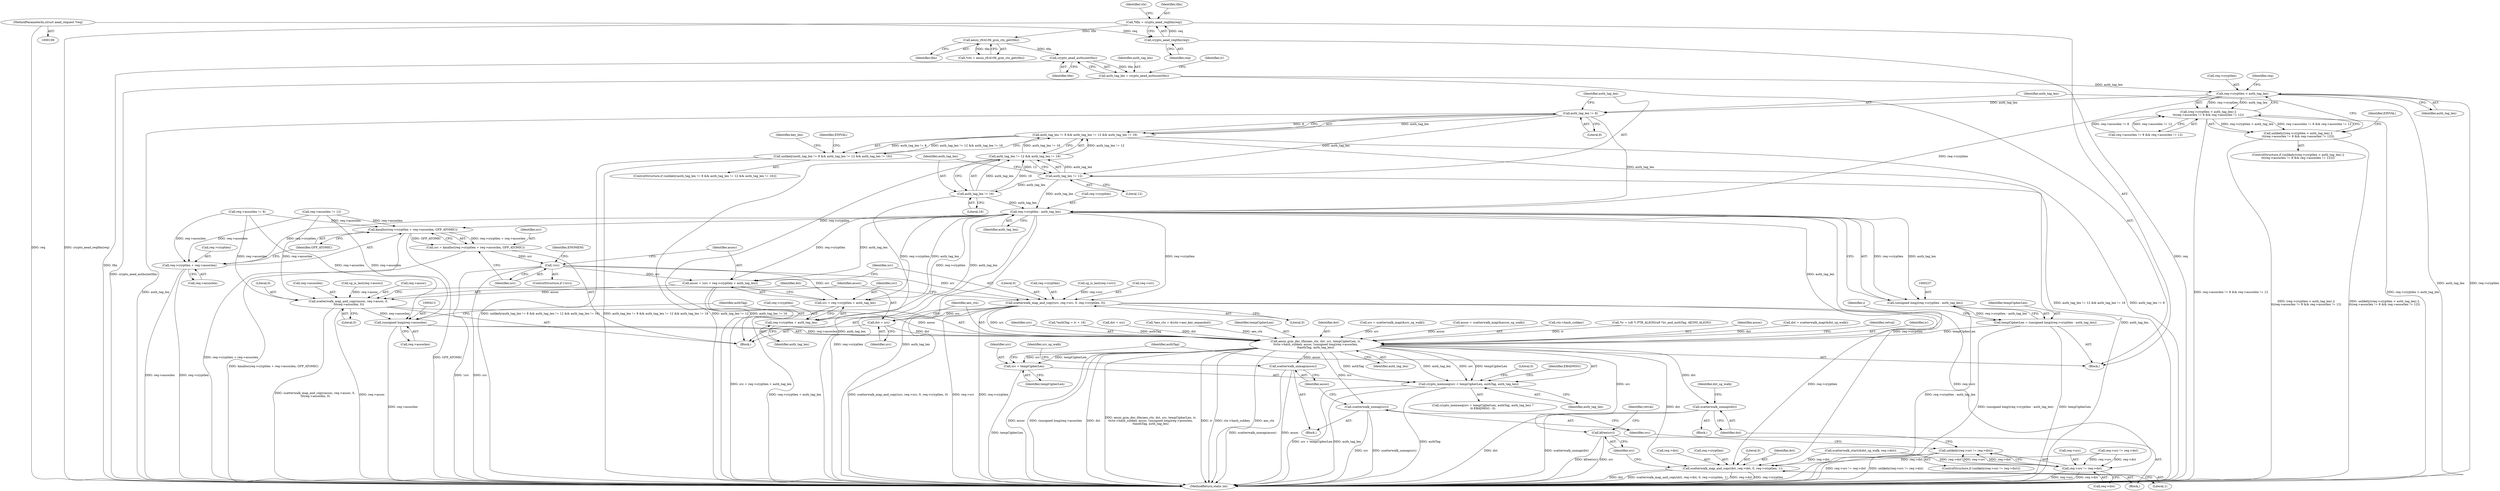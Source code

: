 digraph "1_linux_ccfe8c3f7e52ae83155cb038753f4c75b774ca8a@API" {
"1000157" [label="(Call,crypto_aead_authsize(tfm))"];
"1000137" [label="(Call,aesni_rfc4106_gcm_ctx_get(tfm))"];
"1000130" [label="(Call,*tfm = crypto_aead_reqtfm(req))"];
"1000132" [label="(Call,crypto_aead_reqtfm(req))"];
"1000107" [label="(MethodParameterIn,struct aead_request *req)"];
"1000155" [label="(Call,auth_tag_len = crypto_aead_authsize(tfm))"];
"1000183" [label="(Call,req->cryptlen < auth_tag_len)"];
"1000182" [label="(Call,(req->cryptlen < auth_tag_len) ||\n\t\t(req->assoclen != 8 && req->assoclen != 12))"];
"1000181" [label="(Call,unlikely((req->cryptlen < auth_tag_len) ||\n\t\t(req->assoclen != 8 && req->assoclen != 12)))"];
"1000205" [label="(Call,auth_tag_len != 8)"];
"1000204" [label="(Call,auth_tag_len != 8 && auth_tag_len != 12 && auth_tag_len != 16)"];
"1000203" [label="(Call,unlikely(auth_tag_len != 8 && auth_tag_len != 12 && auth_tag_len != 16))"];
"1000209" [label="(Call,auth_tag_len != 12)"];
"1000208" [label="(Call,auth_tag_len != 12 && auth_tag_len != 16)"];
"1000212" [label="(Call,auth_tag_len != 16)"];
"1000238" [label="(Call,req->cryptlen - auth_tag_len)"];
"1000236" [label="(Call,(unsigned long)(req->cryptlen - auth_tag_len))"];
"1000234" [label="(Call,tempCipherLen = (unsigned long)(req->cryptlen - auth_tag_len))"];
"1000402" [label="(Call,aesni_gcm_dec_tfm(aes_ctx, dst, src, tempCipherLen, iv,\n\t\tctx->hash_subkey, assoc, (unsigned long)req->assoclen,\n\t\tauthTag, auth_tag_len))"];
"1000422" [label="(Call,crypto_memneq(src + tempCipherLen, authTag, auth_tag_len))"];
"1000423" [label="(Call,src + tempCipherLen)"];
"1000444" [label="(Call,scatterwalk_unmap(dst))"];
"1000451" [label="(Call,scatterwalk_unmap(src))"];
"1000453" [label="(Call,scatterwalk_unmap(assoc))"];
"1000467" [label="(Call,scatterwalk_map_and_copy(dst, req->dst, 0, req->cryptlen, 1))"];
"1000477" [label="(Call,kfree(src))"];
"1000355" [label="(Call,kmalloc(req->cryptlen + req->assoclen, GFP_ATOMIC))"];
"1000353" [label="(Call,src = kmalloc(req->cryptlen + req->assoclen, GFP_ATOMIC))"];
"1000365" [label="(Call,!src)"];
"1000370" [label="(Call,assoc = (src + req->cryptlen + auth_tag_len))"];
"1000389" [label="(Call,scatterwalk_map_and_copy(assoc, req->assoc, 0,\n \t\t\treq->assoclen, 0))"];
"1000412" [label="(Call,(unsigned long)req->assoclen)"];
"1000372" [label="(Call,src + req->cryptlen + auth_tag_len)"];
"1000379" [label="(Call,scatterwalk_map_and_copy(src, req->src, 0, req->cryptlen, 0))"];
"1000399" [label="(Call,dst = src)"];
"1000436" [label="(Call,req->src != req->dst)"];
"1000435" [label="(Call,unlikely(req->src != req->dst))"];
"1000356" [label="(Call,req->cryptlen + req->assoclen)"];
"1000374" [label="(Call,req->cryptlen + auth_tag_len)"];
"1000405" [label="(Identifier,src)"];
"1000238" [label="(Call,req->cryptlen - auth_tag_len)"];
"1000206" [label="(Identifier,auth_tag_len)"];
"1000395" [label="(Call,req->assoclen)"];
"1000389" [label="(Call,scatterwalk_map_and_copy(assoc, req->assoc, 0,\n \t\t\treq->assoclen, 0))"];
"1000401" [label="(Identifier,src)"];
"1000478" [label="(Identifier,src)"];
"1000422" [label="(Call,crypto_memneq(src + tempCipherLen, authTag, auth_tag_len))"];
"1000357" [label="(Call,req->cryptlen)"];
"1000425" [label="(Identifier,tempCipherLen)"];
"1000378" [label="(Identifier,auth_tag_len)"];
"1000364" [label="(ControlStructure,if (!src))"];
"1000130" [label="(Call,*tfm = crypto_aead_reqtfm(req))"];
"1000430" [label="(Literal,0)"];
"1000332" [label="(Call,req->src != req->dst)"];
"1000444" [label="(Call,scatterwalk_unmap(dst))"];
"1000466" [label="(Block,)"];
"1000136" [label="(Identifier,ctx)"];
"1000400" [label="(Identifier,dst)"];
"1000480" [label="(Identifier,retval)"];
"1000235" [label="(Identifier,tempCipherLen)"];
"1000171" [label="(Call,*authTag = iv + 16)"];
"1000467" [label="(Call,scatterwalk_map_and_copy(dst, req->dst, 0, req->cryptlen, 1))"];
"1000327" [label="(Call,dst = src)"];
"1000184" [label="(Call,req->cryptlen)"];
"1000213" [label="(Identifier,auth_tag_len)"];
"1000380" [label="(Identifier,src)"];
"1000472" [label="(Literal,0)"];
"1000188" [label="(Call,req->assoclen != 8 && req->assoclen != 12)"];
"1000421" [label="(Call,crypto_memneq(src + tempCipherLen, authTag, auth_tag_len) ?\n\t\t-EBADMSG : 0)"];
"1000468" [label="(Identifier,dst)"];
"1000239" [label="(Call,req->cryptlen)"];
"1000433" [label="(Block,)"];
"1000148" [label="(Call,*aes_ctx = &(ctx->aes_key_expanded))"];
"1000205" [label="(Call,auth_tag_len != 8)"];
"1000402" [label="(Call,aesni_gcm_dec_tfm(aes_ctx, dst, src, tempCipherLen, iv,\n\t\tctx->hash_subkey, assoc, (unsigned long)req->assoclen,\n\t\tauthTag, auth_tag_len))"];
"1000194" [label="(Call,req->assoclen != 12)"];
"1000384" [label="(Literal,0)"];
"1000208" [label="(Call,auth_tag_len != 12 && auth_tag_len != 16)"];
"1000477" [label="(Call,kfree(src))"];
"1000374" [label="(Call,req->cryptlen + auth_tag_len)"];
"1000451" [label="(Call,scatterwalk_unmap(src))"];
"1000406" [label="(Identifier,tempCipherLen)"];
"1000214" [label="(Literal,16)"];
"1000373" [label="(Identifier,src)"];
"1000404" [label="(Identifier,dst)"];
"1000340" [label="(Call,scatterwalk_start(&dst_sg_walk, req->dst))"];
"1000385" [label="(Call,req->cryptlen)"];
"1000131" [label="(Identifier,tfm)"];
"1000448" [label="(Identifier,dst_sg_walk)"];
"1000297" [label="(Call,sg_is_last(req->assoc))"];
"1000317" [label="(Call,src = scatterwalk_map(&src_sg_walk))"];
"1000156" [label="(Identifier,auth_tag_len)"];
"1000204" [label="(Call,auth_tag_len != 8 && auth_tag_len != 12 && auth_tag_len != 16)"];
"1000322" [label="(Call,assoc = scatterwalk_map(&assoc_sg_walk))"];
"1000236" [label="(Call,(unsigned long)(req->cryptlen - auth_tag_len))"];
"1000137" [label="(Call,aesni_rfc4106_gcm_ctx_get(tfm))"];
"1000217" [label="(Identifier,EINVAL)"];
"1000155" [label="(Call,auth_tag_len = crypto_aead_authsize(tfm))"];
"1000469" [label="(Call,req->dst)"];
"1000370" [label="(Call,assoc = (src + req->cryptlen + auth_tag_len))"];
"1000180" [label="(ControlStructure,if (unlikely((req->cryptlen < auth_tag_len) ||\n\t\t(req->assoclen != 8 && req->assoclen != 12))))"];
"1000158" [label="(Identifier,tfm)"];
"1000132" [label="(Call,crypto_aead_reqtfm(req))"];
"1000211" [label="(Literal,12)"];
"1000202" [label="(ControlStructure,if (unlikely(auth_tag_len != 8 && auth_tag_len != 12 && auth_tag_len != 16)))"];
"1000418" [label="(Identifier,auth_tag_len)"];
"1000412" [label="(Call,(unsigned long)req->assoclen)"];
"1000417" [label="(Identifier,authTag)"];
"1000133" [label="(Identifier,req)"];
"1000245" [label="(Identifier,i)"];
"1000390" [label="(Identifier,assoc)"];
"1000354" [label="(Identifier,src)"];
"1000427" [label="(Identifier,auth_tag_len)"];
"1000293" [label="(Call,sg_is_last(req->src))"];
"1000207" [label="(Literal,8)"];
"1000457" [label="(Identifier,src_sg_walk)"];
"1000440" [label="(Call,req->dst)"];
"1000452" [label="(Identifier,src)"];
"1000182" [label="(Call,(req->cryptlen < auth_tag_len) ||\n\t\t(req->assoclen != 8 && req->assoclen != 12))"];
"1000453" [label="(Call,scatterwalk_unmap(assoc))"];
"1000436" [label="(Call,req->src != req->dst)"];
"1000481" [label="(MethodReturn,static int)"];
"1000398" [label="(Literal,0)"];
"1000435" [label="(Call,unlikely(req->src != req->dst))"];
"1000360" [label="(Call,req->assoclen)"];
"1000203" [label="(Call,unlikely(auth_tag_len != 8 && auth_tag_len != 12 && auth_tag_len != 16))"];
"1000222" [label="(Identifier,key_len)"];
"1000443" [label="(Block,)"];
"1000187" [label="(Identifier,auth_tag_len)"];
"1000391" [label="(Call,req->assoc)"];
"1000403" [label="(Identifier,aes_ctx)"];
"1000408" [label="(Call,ctx->hash_subkey)"];
"1000135" [label="(Call,*ctx = aesni_rfc4106_gcm_ctx_get(tfm))"];
"1000363" [label="(Identifier,GFP_ATOMIC)"];
"1000414" [label="(Call,req->assoclen)"];
"1000189" [label="(Call,req->assoclen != 8)"];
"1000445" [label="(Identifier,dst)"];
"1000242" [label="(Identifier,auth_tag_len)"];
"1000161" [label="(Call,*iv = (u8 *) PTR_ALIGN((u8 *)iv_and_authTag, AESNI_ALIGN))"];
"1000366" [label="(Identifier,src)"];
"1000424" [label="(Identifier,src)"];
"1000138" [label="(Identifier,tfm)"];
"1000381" [label="(Call,req->src)"];
"1000365" [label="(Call,!src)"];
"1000191" [label="(Identifier,req)"];
"1000379" [label="(Call,scatterwalk_map_and_copy(src, req->src, 0, req->cryptlen, 0))"];
"1000210" [label="(Identifier,auth_tag_len)"];
"1000399" [label="(Call,dst = src)"];
"1000355" [label="(Call,kmalloc(req->cryptlen + req->assoclen, GFP_ATOMIC))"];
"1000353" [label="(Call,src = kmalloc(req->cryptlen + req->assoclen, GFP_ATOMIC))"];
"1000371" [label="(Identifier,assoc)"];
"1000429" [label="(Identifier,EBADMSG)"];
"1000454" [label="(Identifier,assoc)"];
"1000369" [label="(Identifier,ENOMEM)"];
"1000476" [label="(Literal,1)"];
"1000209" [label="(Call,auth_tag_len != 12)"];
"1000423" [label="(Call,src + tempCipherLen)"];
"1000212" [label="(Call,auth_tag_len != 16)"];
"1000356" [label="(Call,req->cryptlen + req->assoclen)"];
"1000372" [label="(Call,src + req->cryptlen + auth_tag_len)"];
"1000426" [label="(Identifier,authTag)"];
"1000437" [label="(Call,req->src)"];
"1000234" [label="(Call,tempCipherLen = (unsigned long)(req->cryptlen - auth_tag_len))"];
"1000411" [label="(Identifier,assoc)"];
"1000473" [label="(Call,req->cryptlen)"];
"1000181" [label="(Call,unlikely((req->cryptlen < auth_tag_len) ||\n\t\t(req->assoclen != 8 && req->assoclen != 12)))"];
"1000346" [label="(Call,dst = scatterwalk_map(&dst_sg_walk))"];
"1000183" [label="(Call,req->cryptlen < auth_tag_len)"];
"1000388" [label="(Literal,0)"];
"1000394" [label="(Literal,0)"];
"1000375" [label="(Call,req->cryptlen)"];
"1000434" [label="(ControlStructure,if (unlikely(req->src != req->dst)))"];
"1000162" [label="(Identifier,iv)"];
"1000201" [label="(Identifier,EINVAL)"];
"1000107" [label="(MethodParameterIn,struct aead_request *req)"];
"1000108" [label="(Block,)"];
"1000420" [label="(Identifier,retval)"];
"1000407" [label="(Identifier,iv)"];
"1000157" [label="(Call,crypto_aead_authsize(tfm))"];
"1000352" [label="(Block,)"];
"1000157" -> "1000155"  [label="AST: "];
"1000157" -> "1000158"  [label="CFG: "];
"1000158" -> "1000157"  [label="AST: "];
"1000155" -> "1000157"  [label="CFG: "];
"1000157" -> "1000481"  [label="DDG: tfm"];
"1000157" -> "1000155"  [label="DDG: tfm"];
"1000137" -> "1000157"  [label="DDG: tfm"];
"1000137" -> "1000135"  [label="AST: "];
"1000137" -> "1000138"  [label="CFG: "];
"1000138" -> "1000137"  [label="AST: "];
"1000135" -> "1000137"  [label="CFG: "];
"1000137" -> "1000135"  [label="DDG: tfm"];
"1000130" -> "1000137"  [label="DDG: tfm"];
"1000130" -> "1000108"  [label="AST: "];
"1000130" -> "1000132"  [label="CFG: "];
"1000131" -> "1000130"  [label="AST: "];
"1000132" -> "1000130"  [label="AST: "];
"1000136" -> "1000130"  [label="CFG: "];
"1000130" -> "1000481"  [label="DDG: crypto_aead_reqtfm(req)"];
"1000132" -> "1000130"  [label="DDG: req"];
"1000132" -> "1000133"  [label="CFG: "];
"1000133" -> "1000132"  [label="AST: "];
"1000132" -> "1000481"  [label="DDG: req"];
"1000107" -> "1000132"  [label="DDG: req"];
"1000107" -> "1000106"  [label="AST: "];
"1000107" -> "1000481"  [label="DDG: req"];
"1000155" -> "1000108"  [label="AST: "];
"1000156" -> "1000155"  [label="AST: "];
"1000162" -> "1000155"  [label="CFG: "];
"1000155" -> "1000481"  [label="DDG: crypto_aead_authsize(tfm)"];
"1000155" -> "1000183"  [label="DDG: auth_tag_len"];
"1000183" -> "1000182"  [label="AST: "];
"1000183" -> "1000187"  [label="CFG: "];
"1000184" -> "1000183"  [label="AST: "];
"1000187" -> "1000183"  [label="AST: "];
"1000191" -> "1000183"  [label="CFG: "];
"1000182" -> "1000183"  [label="CFG: "];
"1000183" -> "1000481"  [label="DDG: auth_tag_len"];
"1000183" -> "1000481"  [label="DDG: req->cryptlen"];
"1000183" -> "1000182"  [label="DDG: req->cryptlen"];
"1000183" -> "1000182"  [label="DDG: auth_tag_len"];
"1000183" -> "1000205"  [label="DDG: auth_tag_len"];
"1000183" -> "1000238"  [label="DDG: req->cryptlen"];
"1000182" -> "1000181"  [label="AST: "];
"1000182" -> "1000188"  [label="CFG: "];
"1000188" -> "1000182"  [label="AST: "];
"1000181" -> "1000182"  [label="CFG: "];
"1000182" -> "1000481"  [label="DDG: req->assoclen != 8 && req->assoclen != 12"];
"1000182" -> "1000481"  [label="DDG: req->cryptlen < auth_tag_len"];
"1000182" -> "1000181"  [label="DDG: req->cryptlen < auth_tag_len"];
"1000182" -> "1000181"  [label="DDG: req->assoclen != 8 && req->assoclen != 12"];
"1000188" -> "1000182"  [label="DDG: req->assoclen != 8"];
"1000188" -> "1000182"  [label="DDG: req->assoclen != 12"];
"1000181" -> "1000180"  [label="AST: "];
"1000201" -> "1000181"  [label="CFG: "];
"1000206" -> "1000181"  [label="CFG: "];
"1000181" -> "1000481"  [label="DDG: (req->cryptlen < auth_tag_len) ||\n\t\t(req->assoclen != 8 && req->assoclen != 12)"];
"1000181" -> "1000481"  [label="DDG: unlikely((req->cryptlen < auth_tag_len) ||\n\t\t(req->assoclen != 8 && req->assoclen != 12))"];
"1000205" -> "1000204"  [label="AST: "];
"1000205" -> "1000207"  [label="CFG: "];
"1000206" -> "1000205"  [label="AST: "];
"1000207" -> "1000205"  [label="AST: "];
"1000210" -> "1000205"  [label="CFG: "];
"1000204" -> "1000205"  [label="CFG: "];
"1000205" -> "1000481"  [label="DDG: auth_tag_len"];
"1000205" -> "1000204"  [label="DDG: auth_tag_len"];
"1000205" -> "1000204"  [label="DDG: 8"];
"1000205" -> "1000209"  [label="DDG: auth_tag_len"];
"1000205" -> "1000238"  [label="DDG: auth_tag_len"];
"1000204" -> "1000203"  [label="AST: "];
"1000204" -> "1000208"  [label="CFG: "];
"1000208" -> "1000204"  [label="AST: "];
"1000203" -> "1000204"  [label="CFG: "];
"1000204" -> "1000481"  [label="DDG: auth_tag_len != 12 && auth_tag_len != 16"];
"1000204" -> "1000481"  [label="DDG: auth_tag_len != 8"];
"1000204" -> "1000203"  [label="DDG: auth_tag_len != 8"];
"1000204" -> "1000203"  [label="DDG: auth_tag_len != 12 && auth_tag_len != 16"];
"1000208" -> "1000204"  [label="DDG: auth_tag_len != 12"];
"1000208" -> "1000204"  [label="DDG: auth_tag_len != 16"];
"1000203" -> "1000202"  [label="AST: "];
"1000217" -> "1000203"  [label="CFG: "];
"1000222" -> "1000203"  [label="CFG: "];
"1000203" -> "1000481"  [label="DDG: unlikely(auth_tag_len != 8 && auth_tag_len != 12 && auth_tag_len != 16)"];
"1000203" -> "1000481"  [label="DDG: auth_tag_len != 8 && auth_tag_len != 12 && auth_tag_len != 16"];
"1000209" -> "1000208"  [label="AST: "];
"1000209" -> "1000211"  [label="CFG: "];
"1000210" -> "1000209"  [label="AST: "];
"1000211" -> "1000209"  [label="AST: "];
"1000213" -> "1000209"  [label="CFG: "];
"1000208" -> "1000209"  [label="CFG: "];
"1000209" -> "1000481"  [label="DDG: auth_tag_len"];
"1000209" -> "1000208"  [label="DDG: auth_tag_len"];
"1000209" -> "1000208"  [label="DDG: 12"];
"1000209" -> "1000212"  [label="DDG: auth_tag_len"];
"1000209" -> "1000238"  [label="DDG: auth_tag_len"];
"1000208" -> "1000212"  [label="CFG: "];
"1000212" -> "1000208"  [label="AST: "];
"1000208" -> "1000481"  [label="DDG: auth_tag_len != 12"];
"1000208" -> "1000481"  [label="DDG: auth_tag_len != 16"];
"1000212" -> "1000208"  [label="DDG: auth_tag_len"];
"1000212" -> "1000208"  [label="DDG: 16"];
"1000212" -> "1000214"  [label="CFG: "];
"1000213" -> "1000212"  [label="AST: "];
"1000214" -> "1000212"  [label="AST: "];
"1000212" -> "1000481"  [label="DDG: auth_tag_len"];
"1000212" -> "1000238"  [label="DDG: auth_tag_len"];
"1000238" -> "1000236"  [label="AST: "];
"1000238" -> "1000242"  [label="CFG: "];
"1000239" -> "1000238"  [label="AST: "];
"1000242" -> "1000238"  [label="AST: "];
"1000236" -> "1000238"  [label="CFG: "];
"1000238" -> "1000481"  [label="DDG: req->cryptlen"];
"1000238" -> "1000481"  [label="DDG: auth_tag_len"];
"1000238" -> "1000236"  [label="DDG: req->cryptlen"];
"1000238" -> "1000236"  [label="DDG: auth_tag_len"];
"1000238" -> "1000355"  [label="DDG: req->cryptlen"];
"1000238" -> "1000356"  [label="DDG: req->cryptlen"];
"1000238" -> "1000370"  [label="DDG: req->cryptlen"];
"1000238" -> "1000370"  [label="DDG: auth_tag_len"];
"1000238" -> "1000372"  [label="DDG: req->cryptlen"];
"1000238" -> "1000372"  [label="DDG: auth_tag_len"];
"1000238" -> "1000374"  [label="DDG: req->cryptlen"];
"1000238" -> "1000374"  [label="DDG: auth_tag_len"];
"1000238" -> "1000379"  [label="DDG: req->cryptlen"];
"1000238" -> "1000402"  [label="DDG: auth_tag_len"];
"1000238" -> "1000467"  [label="DDG: req->cryptlen"];
"1000236" -> "1000234"  [label="AST: "];
"1000237" -> "1000236"  [label="AST: "];
"1000234" -> "1000236"  [label="CFG: "];
"1000236" -> "1000481"  [label="DDG: req->cryptlen - auth_tag_len"];
"1000236" -> "1000234"  [label="DDG: req->cryptlen - auth_tag_len"];
"1000234" -> "1000108"  [label="AST: "];
"1000235" -> "1000234"  [label="AST: "];
"1000245" -> "1000234"  [label="CFG: "];
"1000234" -> "1000481"  [label="DDG: (unsigned long)(req->cryptlen - auth_tag_len)"];
"1000234" -> "1000481"  [label="DDG: tempCipherLen"];
"1000234" -> "1000402"  [label="DDG: tempCipherLen"];
"1000402" -> "1000108"  [label="AST: "];
"1000402" -> "1000418"  [label="CFG: "];
"1000403" -> "1000402"  [label="AST: "];
"1000404" -> "1000402"  [label="AST: "];
"1000405" -> "1000402"  [label="AST: "];
"1000406" -> "1000402"  [label="AST: "];
"1000407" -> "1000402"  [label="AST: "];
"1000408" -> "1000402"  [label="AST: "];
"1000411" -> "1000402"  [label="AST: "];
"1000412" -> "1000402"  [label="AST: "];
"1000417" -> "1000402"  [label="AST: "];
"1000418" -> "1000402"  [label="AST: "];
"1000420" -> "1000402"  [label="CFG: "];
"1000402" -> "1000481"  [label="DDG: assoc"];
"1000402" -> "1000481"  [label="DDG: (unsigned long)req->assoclen"];
"1000402" -> "1000481"  [label="DDG: dst"];
"1000402" -> "1000481"  [label="DDG: aesni_gcm_dec_tfm(aes_ctx, dst, src, tempCipherLen, iv,\n\t\tctx->hash_subkey, assoc, (unsigned long)req->assoclen,\n\t\tauthTag, auth_tag_len)"];
"1000402" -> "1000481"  [label="DDG: iv"];
"1000402" -> "1000481"  [label="DDG: ctx->hash_subkey"];
"1000402" -> "1000481"  [label="DDG: aes_ctx"];
"1000148" -> "1000402"  [label="DDG: aes_ctx"];
"1000327" -> "1000402"  [label="DDG: dst"];
"1000346" -> "1000402"  [label="DDG: dst"];
"1000399" -> "1000402"  [label="DDG: dst"];
"1000379" -> "1000402"  [label="DDG: src"];
"1000317" -> "1000402"  [label="DDG: src"];
"1000161" -> "1000402"  [label="DDG: iv"];
"1000389" -> "1000402"  [label="DDG: assoc"];
"1000322" -> "1000402"  [label="DDG: assoc"];
"1000412" -> "1000402"  [label="DDG: req->assoclen"];
"1000171" -> "1000402"  [label="DDG: authTag"];
"1000402" -> "1000422"  [label="DDG: src"];
"1000402" -> "1000422"  [label="DDG: tempCipherLen"];
"1000402" -> "1000422"  [label="DDG: authTag"];
"1000402" -> "1000422"  [label="DDG: auth_tag_len"];
"1000402" -> "1000423"  [label="DDG: src"];
"1000402" -> "1000423"  [label="DDG: tempCipherLen"];
"1000402" -> "1000444"  [label="DDG: dst"];
"1000402" -> "1000451"  [label="DDG: src"];
"1000402" -> "1000453"  [label="DDG: assoc"];
"1000402" -> "1000467"  [label="DDG: dst"];
"1000402" -> "1000477"  [label="DDG: src"];
"1000422" -> "1000421"  [label="AST: "];
"1000422" -> "1000427"  [label="CFG: "];
"1000423" -> "1000422"  [label="AST: "];
"1000426" -> "1000422"  [label="AST: "];
"1000427" -> "1000422"  [label="AST: "];
"1000429" -> "1000422"  [label="CFG: "];
"1000430" -> "1000422"  [label="CFG: "];
"1000422" -> "1000481"  [label="DDG: auth_tag_len"];
"1000422" -> "1000481"  [label="DDG: authTag"];
"1000422" -> "1000481"  [label="DDG: src + tempCipherLen"];
"1000423" -> "1000425"  [label="CFG: "];
"1000424" -> "1000423"  [label="AST: "];
"1000425" -> "1000423"  [label="AST: "];
"1000426" -> "1000423"  [label="CFG: "];
"1000423" -> "1000481"  [label="DDG: tempCipherLen"];
"1000444" -> "1000443"  [label="AST: "];
"1000444" -> "1000445"  [label="CFG: "];
"1000445" -> "1000444"  [label="AST: "];
"1000448" -> "1000444"  [label="CFG: "];
"1000444" -> "1000481"  [label="DDG: dst"];
"1000444" -> "1000481"  [label="DDG: scatterwalk_unmap(dst)"];
"1000451" -> "1000433"  [label="AST: "];
"1000451" -> "1000452"  [label="CFG: "];
"1000452" -> "1000451"  [label="AST: "];
"1000454" -> "1000451"  [label="CFG: "];
"1000451" -> "1000481"  [label="DDG: src"];
"1000451" -> "1000481"  [label="DDG: scatterwalk_unmap(src)"];
"1000453" -> "1000433"  [label="AST: "];
"1000453" -> "1000454"  [label="CFG: "];
"1000454" -> "1000453"  [label="AST: "];
"1000457" -> "1000453"  [label="CFG: "];
"1000453" -> "1000481"  [label="DDG: scatterwalk_unmap(assoc)"];
"1000453" -> "1000481"  [label="DDG: assoc"];
"1000467" -> "1000466"  [label="AST: "];
"1000467" -> "1000476"  [label="CFG: "];
"1000468" -> "1000467"  [label="AST: "];
"1000469" -> "1000467"  [label="AST: "];
"1000472" -> "1000467"  [label="AST: "];
"1000473" -> "1000467"  [label="AST: "];
"1000476" -> "1000467"  [label="AST: "];
"1000478" -> "1000467"  [label="CFG: "];
"1000467" -> "1000481"  [label="DDG: dst"];
"1000467" -> "1000481"  [label="DDG: scatterwalk_map_and_copy(dst, req->dst, 0, req->cryptlen, 1)"];
"1000467" -> "1000481"  [label="DDG: req->dst"];
"1000467" -> "1000481"  [label="DDG: req->cryptlen"];
"1000332" -> "1000467"  [label="DDG: req->dst"];
"1000340" -> "1000467"  [label="DDG: req->dst"];
"1000379" -> "1000467"  [label="DDG: req->cryptlen"];
"1000477" -> "1000466"  [label="AST: "];
"1000477" -> "1000478"  [label="CFG: "];
"1000478" -> "1000477"  [label="AST: "];
"1000480" -> "1000477"  [label="CFG: "];
"1000477" -> "1000481"  [label="DDG: kfree(src)"];
"1000477" -> "1000481"  [label="DDG: src"];
"1000355" -> "1000353"  [label="AST: "];
"1000355" -> "1000363"  [label="CFG: "];
"1000356" -> "1000355"  [label="AST: "];
"1000363" -> "1000355"  [label="AST: "];
"1000353" -> "1000355"  [label="CFG: "];
"1000355" -> "1000481"  [label="DDG: req->cryptlen + req->assoclen"];
"1000355" -> "1000481"  [label="DDG: GFP_ATOMIC"];
"1000355" -> "1000353"  [label="DDG: req->cryptlen + req->assoclen"];
"1000355" -> "1000353"  [label="DDG: GFP_ATOMIC"];
"1000189" -> "1000355"  [label="DDG: req->assoclen"];
"1000194" -> "1000355"  [label="DDG: req->assoclen"];
"1000353" -> "1000352"  [label="AST: "];
"1000354" -> "1000353"  [label="AST: "];
"1000366" -> "1000353"  [label="CFG: "];
"1000353" -> "1000481"  [label="DDG: kmalloc(req->cryptlen + req->assoclen, GFP_ATOMIC)"];
"1000353" -> "1000365"  [label="DDG: src"];
"1000365" -> "1000364"  [label="AST: "];
"1000365" -> "1000366"  [label="CFG: "];
"1000366" -> "1000365"  [label="AST: "];
"1000369" -> "1000365"  [label="CFG: "];
"1000371" -> "1000365"  [label="CFG: "];
"1000365" -> "1000481"  [label="DDG: !src"];
"1000365" -> "1000481"  [label="DDG: src"];
"1000365" -> "1000370"  [label="DDG: src"];
"1000365" -> "1000372"  [label="DDG: src"];
"1000365" -> "1000379"  [label="DDG: src"];
"1000370" -> "1000352"  [label="AST: "];
"1000370" -> "1000372"  [label="CFG: "];
"1000371" -> "1000370"  [label="AST: "];
"1000372" -> "1000370"  [label="AST: "];
"1000380" -> "1000370"  [label="CFG: "];
"1000370" -> "1000481"  [label="DDG: src + req->cryptlen + auth_tag_len"];
"1000370" -> "1000389"  [label="DDG: assoc"];
"1000389" -> "1000352"  [label="AST: "];
"1000389" -> "1000398"  [label="CFG: "];
"1000390" -> "1000389"  [label="AST: "];
"1000391" -> "1000389"  [label="AST: "];
"1000394" -> "1000389"  [label="AST: "];
"1000395" -> "1000389"  [label="AST: "];
"1000398" -> "1000389"  [label="AST: "];
"1000400" -> "1000389"  [label="CFG: "];
"1000389" -> "1000481"  [label="DDG: scatterwalk_map_and_copy(assoc, req->assoc, 0,\n \t\t\treq->assoclen, 0)"];
"1000389" -> "1000481"  [label="DDG: req->assoc"];
"1000297" -> "1000389"  [label="DDG: req->assoc"];
"1000189" -> "1000389"  [label="DDG: req->assoclen"];
"1000194" -> "1000389"  [label="DDG: req->assoclen"];
"1000389" -> "1000412"  [label="DDG: req->assoclen"];
"1000412" -> "1000414"  [label="CFG: "];
"1000413" -> "1000412"  [label="AST: "];
"1000414" -> "1000412"  [label="AST: "];
"1000417" -> "1000412"  [label="CFG: "];
"1000412" -> "1000481"  [label="DDG: req->assoclen"];
"1000189" -> "1000412"  [label="DDG: req->assoclen"];
"1000194" -> "1000412"  [label="DDG: req->assoclen"];
"1000372" -> "1000374"  [label="CFG: "];
"1000373" -> "1000372"  [label="AST: "];
"1000374" -> "1000372"  [label="AST: "];
"1000372" -> "1000481"  [label="DDG: req->cryptlen + auth_tag_len"];
"1000379" -> "1000352"  [label="AST: "];
"1000379" -> "1000388"  [label="CFG: "];
"1000380" -> "1000379"  [label="AST: "];
"1000381" -> "1000379"  [label="AST: "];
"1000384" -> "1000379"  [label="AST: "];
"1000385" -> "1000379"  [label="AST: "];
"1000388" -> "1000379"  [label="AST: "];
"1000390" -> "1000379"  [label="CFG: "];
"1000379" -> "1000481"  [label="DDG: scatterwalk_map_and_copy(src, req->src, 0, req->cryptlen, 0)"];
"1000379" -> "1000481"  [label="DDG: req->src"];
"1000379" -> "1000481"  [label="DDG: req->cryptlen"];
"1000293" -> "1000379"  [label="DDG: req->src"];
"1000379" -> "1000399"  [label="DDG: src"];
"1000379" -> "1000436"  [label="DDG: req->src"];
"1000399" -> "1000352"  [label="AST: "];
"1000399" -> "1000401"  [label="CFG: "];
"1000400" -> "1000399"  [label="AST: "];
"1000401" -> "1000399"  [label="AST: "];
"1000403" -> "1000399"  [label="CFG: "];
"1000436" -> "1000435"  [label="AST: "];
"1000436" -> "1000440"  [label="CFG: "];
"1000437" -> "1000436"  [label="AST: "];
"1000440" -> "1000436"  [label="AST: "];
"1000435" -> "1000436"  [label="CFG: "];
"1000436" -> "1000481"  [label="DDG: req->src"];
"1000436" -> "1000481"  [label="DDG: req->dst"];
"1000436" -> "1000435"  [label="DDG: req->src"];
"1000436" -> "1000435"  [label="DDG: req->dst"];
"1000332" -> "1000436"  [label="DDG: req->src"];
"1000332" -> "1000436"  [label="DDG: req->dst"];
"1000340" -> "1000436"  [label="DDG: req->dst"];
"1000435" -> "1000434"  [label="AST: "];
"1000445" -> "1000435"  [label="CFG: "];
"1000452" -> "1000435"  [label="CFG: "];
"1000435" -> "1000481"  [label="DDG: req->src != req->dst"];
"1000435" -> "1000481"  [label="DDG: unlikely(req->src != req->dst)"];
"1000356" -> "1000360"  [label="CFG: "];
"1000357" -> "1000356"  [label="AST: "];
"1000360" -> "1000356"  [label="AST: "];
"1000363" -> "1000356"  [label="CFG: "];
"1000356" -> "1000481"  [label="DDG: req->cryptlen"];
"1000356" -> "1000481"  [label="DDG: req->assoclen"];
"1000189" -> "1000356"  [label="DDG: req->assoclen"];
"1000194" -> "1000356"  [label="DDG: req->assoclen"];
"1000374" -> "1000378"  [label="CFG: "];
"1000375" -> "1000374"  [label="AST: "];
"1000378" -> "1000374"  [label="AST: "];
}
